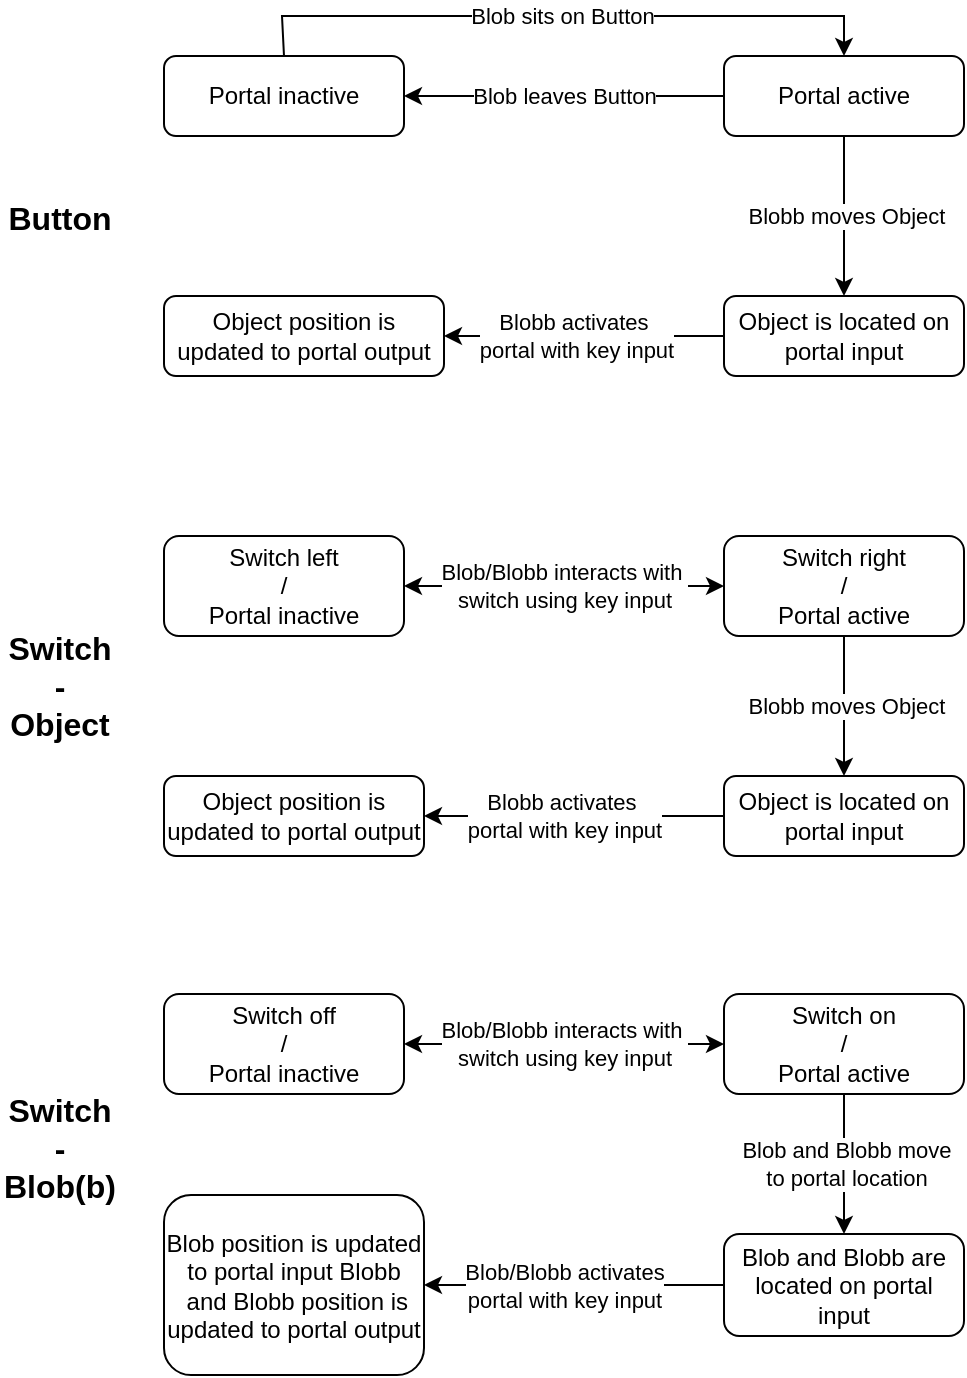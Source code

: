 <mxfile version="24.7.4">
  <diagram id="C5RBs43oDa-KdzZeNtuy" name="Page-1">
    <mxGraphModel dx="1434" dy="795" grid="1" gridSize="10" guides="1" tooltips="1" connect="1" arrows="1" fold="1" page="1" pageScale="1" pageWidth="827" pageHeight="1169" math="0" shadow="0">
      <root>
        <mxCell id="WIyWlLk6GJQsqaUBKTNV-0" />
        <mxCell id="WIyWlLk6GJQsqaUBKTNV-1" parent="WIyWlLk6GJQsqaUBKTNV-0" />
        <mxCell id="WIyWlLk6GJQsqaUBKTNV-3" value="Portal inactive" style="rounded=1;whiteSpace=wrap;html=1;fontSize=12;glass=0;strokeWidth=1;shadow=0;" parent="WIyWlLk6GJQsqaUBKTNV-1" vertex="1">
          <mxGeometry x="201" y="80" width="120" height="40" as="geometry" />
        </mxCell>
        <mxCell id="WIyWlLk6GJQsqaUBKTNV-7" value="Portal active" style="rounded=1;whiteSpace=wrap;html=1;glass=0;strokeWidth=1;shadow=0;" parent="WIyWlLk6GJQsqaUBKTNV-1" vertex="1">
          <mxGeometry x="481" y="80" width="120" height="40" as="geometry" />
        </mxCell>
        <mxCell id="qdEOSnmfSPoA841GeRWL-1" value="Blob sits on Button" style="endArrow=classic;html=1;rounded=0;exitX=0.5;exitY=0;exitDx=0;exitDy=0;" edge="1" parent="WIyWlLk6GJQsqaUBKTNV-1" source="WIyWlLk6GJQsqaUBKTNV-3">
          <mxGeometry width="50" height="50" relative="1" as="geometry">
            <mxPoint x="261" y="80" as="sourcePoint" />
            <mxPoint x="541" y="80" as="targetPoint" />
            <Array as="points">
              <mxPoint x="260" y="60" />
              <mxPoint x="541" y="60" />
            </Array>
          </mxGeometry>
        </mxCell>
        <mxCell id="qdEOSnmfSPoA841GeRWL-3" value="&lt;div&gt;Object is located on portal input&lt;/div&gt;" style="rounded=1;whiteSpace=wrap;html=1;" vertex="1" parent="WIyWlLk6GJQsqaUBKTNV-1">
          <mxGeometry x="481" y="200" width="120" height="40" as="geometry" />
        </mxCell>
        <mxCell id="qdEOSnmfSPoA841GeRWL-6" value="&lt;div&gt;Blobb activates&amp;nbsp;&lt;/div&gt;&lt;div&gt;portal with key input&lt;/div&gt;" style="endArrow=classic;html=1;rounded=0;entryX=1;entryY=0.5;entryDx=0;entryDy=0;exitX=0;exitY=0.5;exitDx=0;exitDy=0;" edge="1" parent="WIyWlLk6GJQsqaUBKTNV-1" source="qdEOSnmfSPoA841GeRWL-3" target="qdEOSnmfSPoA841GeRWL-7">
          <mxGeometry x="0.067" width="50" height="50" relative="1" as="geometry">
            <mxPoint x="561" y="180" as="sourcePoint" />
            <mxPoint x="611" y="130" as="targetPoint" />
            <mxPoint as="offset" />
          </mxGeometry>
        </mxCell>
        <mxCell id="qdEOSnmfSPoA841GeRWL-7" value="Object position is updated to portal output" style="rounded=1;whiteSpace=wrap;html=1;" vertex="1" parent="WIyWlLk6GJQsqaUBKTNV-1">
          <mxGeometry x="201" y="200" width="140" height="40" as="geometry" />
        </mxCell>
        <mxCell id="qdEOSnmfSPoA841GeRWL-9" value="Blobb moves Object" style="endArrow=classic;html=1;rounded=0;" edge="1" parent="WIyWlLk6GJQsqaUBKTNV-1" source="WIyWlLk6GJQsqaUBKTNV-7" target="qdEOSnmfSPoA841GeRWL-3">
          <mxGeometry x="0.0" y="1" width="50" height="50" relative="1" as="geometry">
            <mxPoint x="381" y="320" as="sourcePoint" />
            <mxPoint x="571" y="240" as="targetPoint" />
            <mxPoint as="offset" />
          </mxGeometry>
        </mxCell>
        <mxCell id="qdEOSnmfSPoA841GeRWL-10" value="Blob leaves Button" style="endArrow=classic;html=1;rounded=0;entryX=1;entryY=0.5;entryDx=0;entryDy=0;" edge="1" parent="WIyWlLk6GJQsqaUBKTNV-1" source="WIyWlLk6GJQsqaUBKTNV-7" target="WIyWlLk6GJQsqaUBKTNV-3">
          <mxGeometry width="50" height="50" relative="1" as="geometry">
            <mxPoint x="381" y="320" as="sourcePoint" />
            <mxPoint x="431" y="270" as="targetPoint" />
          </mxGeometry>
        </mxCell>
        <mxCell id="qdEOSnmfSPoA841GeRWL-21" value="&lt;div&gt;Switch left&lt;br&gt;&lt;/div&gt;&lt;div&gt;/&lt;/div&gt;&lt;div&gt;Portal inactive&lt;/div&gt;" style="rounded=1;whiteSpace=wrap;html=1;fontSize=12;glass=0;strokeWidth=1;shadow=0;" vertex="1" parent="WIyWlLk6GJQsqaUBKTNV-1">
          <mxGeometry x="201" y="320" width="120" height="50" as="geometry" />
        </mxCell>
        <mxCell id="qdEOSnmfSPoA841GeRWL-22" value="&lt;div&gt;Switch right&lt;br&gt;&lt;/div&gt;&lt;div&gt;/&lt;/div&gt;&lt;div&gt;Portal active&lt;/div&gt;" style="rounded=1;whiteSpace=wrap;html=1;glass=0;strokeWidth=1;shadow=0;" vertex="1" parent="WIyWlLk6GJQsqaUBKTNV-1">
          <mxGeometry x="481" y="320" width="120" height="50" as="geometry" />
        </mxCell>
        <mxCell id="qdEOSnmfSPoA841GeRWL-24" value="&lt;div&gt;Object is located on portal input&lt;/div&gt;" style="rounded=1;whiteSpace=wrap;html=1;" vertex="1" parent="WIyWlLk6GJQsqaUBKTNV-1">
          <mxGeometry x="481" y="440" width="120" height="40" as="geometry" />
        </mxCell>
        <mxCell id="qdEOSnmfSPoA841GeRWL-25" value="&lt;div&gt;Blobb activates&amp;nbsp;&lt;/div&gt;&lt;div&gt;portal with key input&lt;/div&gt;" style="endArrow=classic;html=1;rounded=0;entryX=1;entryY=0.5;entryDx=0;entryDy=0;exitX=0;exitY=0.5;exitDx=0;exitDy=0;" edge="1" parent="WIyWlLk6GJQsqaUBKTNV-1" source="qdEOSnmfSPoA841GeRWL-24" target="qdEOSnmfSPoA841GeRWL-26">
          <mxGeometry x="0.067" width="50" height="50" relative="1" as="geometry">
            <mxPoint x="561" y="420" as="sourcePoint" />
            <mxPoint x="611" y="370" as="targetPoint" />
            <mxPoint as="offset" />
          </mxGeometry>
        </mxCell>
        <mxCell id="qdEOSnmfSPoA841GeRWL-26" value="Object position is updated to portal output" style="rounded=1;whiteSpace=wrap;html=1;" vertex="1" parent="WIyWlLk6GJQsqaUBKTNV-1">
          <mxGeometry x="201" y="440" width="130" height="40" as="geometry" />
        </mxCell>
        <mxCell id="qdEOSnmfSPoA841GeRWL-27" value="Blobb moves Object" style="endArrow=classic;html=1;rounded=0;" edge="1" parent="WIyWlLk6GJQsqaUBKTNV-1" source="qdEOSnmfSPoA841GeRWL-22" target="qdEOSnmfSPoA841GeRWL-24">
          <mxGeometry x="0.0" y="1" width="50" height="50" relative="1" as="geometry">
            <mxPoint x="381" y="560" as="sourcePoint" />
            <mxPoint x="571" y="480" as="targetPoint" />
            <mxPoint as="offset" />
          </mxGeometry>
        </mxCell>
        <mxCell id="qdEOSnmfSPoA841GeRWL-29" value="Button" style="text;html=1;align=center;verticalAlign=middle;whiteSpace=wrap;rounded=0;fontStyle=1;fontSize=16;" vertex="1" parent="WIyWlLk6GJQsqaUBKTNV-1">
          <mxGeometry x="119" y="146" width="60" height="30" as="geometry" />
        </mxCell>
        <mxCell id="qdEOSnmfSPoA841GeRWL-31" value="&lt;div&gt;Blob/Blobb interacts with&amp;nbsp;&lt;/div&gt;&lt;div&gt;switch using key input&lt;br&gt;&lt;/div&gt;" style="endArrow=classic;startArrow=classic;html=1;rounded=0;" edge="1" parent="WIyWlLk6GJQsqaUBKTNV-1" source="qdEOSnmfSPoA841GeRWL-21" target="qdEOSnmfSPoA841GeRWL-22">
          <mxGeometry width="50" height="50" relative="1" as="geometry">
            <mxPoint x="381" y="320" as="sourcePoint" />
            <mxPoint x="431" y="270" as="targetPoint" />
          </mxGeometry>
        </mxCell>
        <mxCell id="qdEOSnmfSPoA841GeRWL-32" value="Switch - Object" style="text;html=1;align=center;verticalAlign=middle;whiteSpace=wrap;rounded=0;fontStyle=1;fontSize=16;" vertex="1" parent="WIyWlLk6GJQsqaUBKTNV-1">
          <mxGeometry x="119" y="380" width="60" height="30" as="geometry" />
        </mxCell>
        <mxCell id="qdEOSnmfSPoA841GeRWL-33" value="&lt;div&gt;Switch off&lt;/div&gt;&lt;div&gt;/&lt;/div&gt;&lt;div&gt;Portal inactive&lt;/div&gt;" style="rounded=1;whiteSpace=wrap;html=1;fontSize=12;glass=0;strokeWidth=1;shadow=0;" vertex="1" parent="WIyWlLk6GJQsqaUBKTNV-1">
          <mxGeometry x="201" y="549" width="120" height="50" as="geometry" />
        </mxCell>
        <mxCell id="qdEOSnmfSPoA841GeRWL-34" value="&lt;div&gt;Switch on&lt;/div&gt;&lt;div&gt;/&lt;/div&gt;&lt;div&gt;Portal active&lt;/div&gt;" style="rounded=1;whiteSpace=wrap;html=1;glass=0;strokeWidth=1;shadow=0;" vertex="1" parent="WIyWlLk6GJQsqaUBKTNV-1">
          <mxGeometry x="481" y="549" width="120" height="50" as="geometry" />
        </mxCell>
        <mxCell id="qdEOSnmfSPoA841GeRWL-35" value="&lt;div&gt;Blob and Blobb are located on portal input&lt;/div&gt;" style="rounded=1;whiteSpace=wrap;html=1;" vertex="1" parent="WIyWlLk6GJQsqaUBKTNV-1">
          <mxGeometry x="481" y="669" width="120" height="51" as="geometry" />
        </mxCell>
        <mxCell id="qdEOSnmfSPoA841GeRWL-36" value="&lt;div&gt;Blob/Blobb activates &lt;br&gt;&lt;/div&gt;&lt;div&gt;portal with key input&lt;/div&gt;" style="endArrow=classic;html=1;rounded=0;entryX=1;entryY=0.5;entryDx=0;entryDy=0;exitX=0;exitY=0.5;exitDx=0;exitDy=0;" edge="1" parent="WIyWlLk6GJQsqaUBKTNV-1" source="qdEOSnmfSPoA841GeRWL-35" target="qdEOSnmfSPoA841GeRWL-37">
          <mxGeometry x="0.067" width="50" height="50" relative="1" as="geometry">
            <mxPoint x="561" y="649" as="sourcePoint" />
            <mxPoint x="611" y="599" as="targetPoint" />
            <mxPoint as="offset" />
          </mxGeometry>
        </mxCell>
        <mxCell id="qdEOSnmfSPoA841GeRWL-37" value="&lt;div&gt;Blob position is updated&lt;/div&gt;&lt;div&gt;to portal input Blobb&lt;br&gt;&lt;/div&gt;&amp;nbsp;and Blobb position is updated to portal output" style="rounded=1;whiteSpace=wrap;html=1;" vertex="1" parent="WIyWlLk6GJQsqaUBKTNV-1">
          <mxGeometry x="201" y="649.5" width="130" height="90" as="geometry" />
        </mxCell>
        <mxCell id="qdEOSnmfSPoA841GeRWL-38" value="&lt;div&gt;Blob and Blobb move &lt;br&gt;&lt;/div&gt;&lt;div&gt;to portal location&lt;br&gt;&lt;/div&gt;" style="endArrow=classic;html=1;rounded=0;" edge="1" parent="WIyWlLk6GJQsqaUBKTNV-1" source="qdEOSnmfSPoA841GeRWL-34" target="qdEOSnmfSPoA841GeRWL-35">
          <mxGeometry x="0.0" y="1" width="50" height="50" relative="1" as="geometry">
            <mxPoint x="381" y="789" as="sourcePoint" />
            <mxPoint x="571" y="709" as="targetPoint" />
            <mxPoint as="offset" />
          </mxGeometry>
        </mxCell>
        <mxCell id="qdEOSnmfSPoA841GeRWL-39" value="&lt;div&gt;Blob/Blobb interacts with&amp;nbsp;&lt;/div&gt;&lt;div&gt;switch using key input&lt;br&gt;&lt;/div&gt;" style="endArrow=classic;startArrow=classic;html=1;rounded=0;" edge="1" parent="WIyWlLk6GJQsqaUBKTNV-1" source="qdEOSnmfSPoA841GeRWL-33" target="qdEOSnmfSPoA841GeRWL-34">
          <mxGeometry width="50" height="50" relative="1" as="geometry">
            <mxPoint x="381" y="549" as="sourcePoint" />
            <mxPoint x="431" y="499" as="targetPoint" />
          </mxGeometry>
        </mxCell>
        <mxCell id="qdEOSnmfSPoA841GeRWL-40" value="Switch - Blob(b)" style="text;html=1;align=center;verticalAlign=middle;whiteSpace=wrap;rounded=0;fontStyle=1;fontSize=16;" vertex="1" parent="WIyWlLk6GJQsqaUBKTNV-1">
          <mxGeometry x="119" y="611" width="60" height="30" as="geometry" />
        </mxCell>
      </root>
    </mxGraphModel>
  </diagram>
</mxfile>

